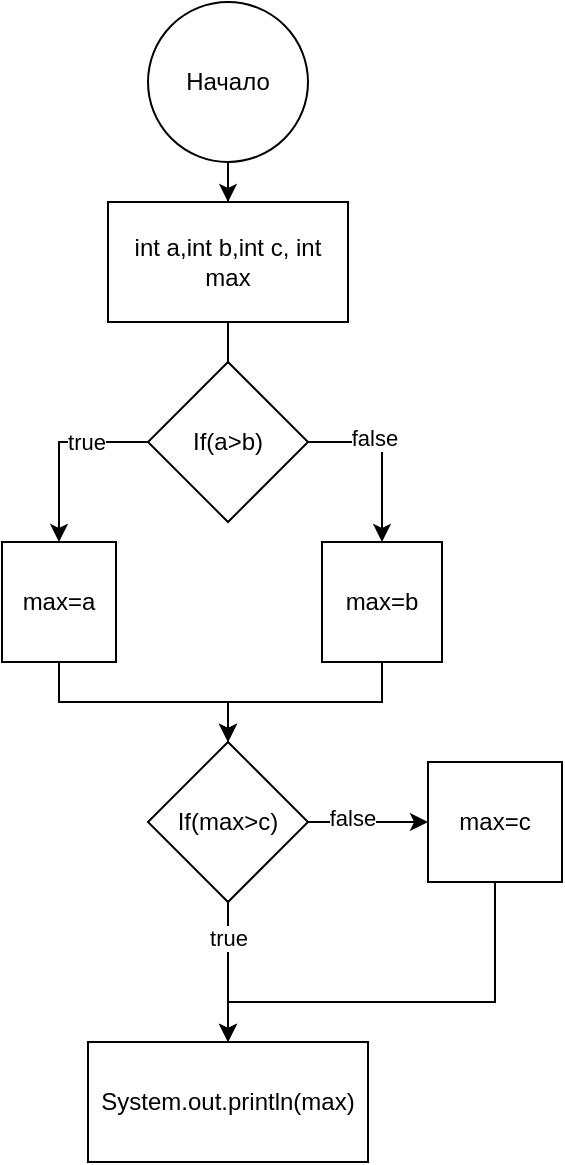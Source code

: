 <mxfile version="16.0.0" type="github">
  <diagram id="fWfGmUUAh_5qXl-ofRO9" name="Page-1">
    <mxGraphModel dx="1362" dy="703" grid="1" gridSize="10" guides="1" tooltips="1" connect="1" arrows="1" fold="1" page="1" pageScale="1" pageWidth="827" pageHeight="1169" math="0" shadow="0">
      <root>
        <mxCell id="0" />
        <mxCell id="1" parent="0" />
        <mxCell id="z8w1XZXiU0xRfDx9qJVB-3" style="edgeStyle=orthogonalEdgeStyle;rounded=0;orthogonalLoop=1;jettySize=auto;html=1;" edge="1" parent="1" source="z8w1XZXiU0xRfDx9qJVB-1" target="z8w1XZXiU0xRfDx9qJVB-2">
          <mxGeometry relative="1" as="geometry" />
        </mxCell>
        <mxCell id="z8w1XZXiU0xRfDx9qJVB-1" value="Начало" style="ellipse;whiteSpace=wrap;html=1;aspect=fixed;" vertex="1" parent="1">
          <mxGeometry x="373" y="80" width="80" height="80" as="geometry" />
        </mxCell>
        <mxCell id="z8w1XZXiU0xRfDx9qJVB-5" value="" style="edgeStyle=orthogonalEdgeStyle;rounded=0;orthogonalLoop=1;jettySize=auto;html=1;" edge="1" parent="1" source="z8w1XZXiU0xRfDx9qJVB-2">
          <mxGeometry relative="1" as="geometry">
            <mxPoint x="413" y="320" as="targetPoint" />
          </mxGeometry>
        </mxCell>
        <mxCell id="z8w1XZXiU0xRfDx9qJVB-2" value="int a,int b,int c, int max" style="rounded=0;whiteSpace=wrap;html=1;" vertex="1" parent="1">
          <mxGeometry x="353" y="180" width="120" height="60" as="geometry" />
        </mxCell>
        <mxCell id="z8w1XZXiU0xRfDx9qJVB-7" style="edgeStyle=orthogonalEdgeStyle;rounded=0;orthogonalLoop=1;jettySize=auto;html=1;" edge="1" parent="1" source="z8w1XZXiU0xRfDx9qJVB-6" target="z8w1XZXiU0xRfDx9qJVB-8">
          <mxGeometry relative="1" as="geometry">
            <mxPoint x="300" y="380" as="targetPoint" />
          </mxGeometry>
        </mxCell>
        <mxCell id="z8w1XZXiU0xRfDx9qJVB-11" value="true" style="edgeLabel;html=1;align=center;verticalAlign=middle;resizable=0;points=[];" vertex="1" connectable="0" parent="z8w1XZXiU0xRfDx9qJVB-7">
          <mxGeometry x="-0.331" relative="1" as="geometry">
            <mxPoint as="offset" />
          </mxGeometry>
        </mxCell>
        <mxCell id="z8w1XZXiU0xRfDx9qJVB-10" value="" style="edgeStyle=orthogonalEdgeStyle;rounded=0;orthogonalLoop=1;jettySize=auto;html=1;" edge="1" parent="1" source="z8w1XZXiU0xRfDx9qJVB-6" target="z8w1XZXiU0xRfDx9qJVB-9">
          <mxGeometry relative="1" as="geometry" />
        </mxCell>
        <mxCell id="z8w1XZXiU0xRfDx9qJVB-12" value="false" style="edgeLabel;html=1;align=center;verticalAlign=middle;resizable=0;points=[];" vertex="1" connectable="0" parent="z8w1XZXiU0xRfDx9qJVB-10">
          <mxGeometry x="-0.241" y="2" relative="1" as="geometry">
            <mxPoint as="offset" />
          </mxGeometry>
        </mxCell>
        <mxCell id="z8w1XZXiU0xRfDx9qJVB-6" value="If(a&amp;gt;b)" style="rhombus;whiteSpace=wrap;html=1;" vertex="1" parent="1">
          <mxGeometry x="373" y="260" width="80" height="80" as="geometry" />
        </mxCell>
        <mxCell id="z8w1XZXiU0xRfDx9qJVB-19" style="edgeStyle=orthogonalEdgeStyle;rounded=0;orthogonalLoop=1;jettySize=auto;html=1;entryX=0.5;entryY=0;entryDx=0;entryDy=0;" edge="1" parent="1" source="z8w1XZXiU0xRfDx9qJVB-8" target="z8w1XZXiU0xRfDx9qJVB-15">
          <mxGeometry relative="1" as="geometry">
            <Array as="points">
              <mxPoint x="329" y="430" />
              <mxPoint x="413" y="430" />
            </Array>
          </mxGeometry>
        </mxCell>
        <mxCell id="z8w1XZXiU0xRfDx9qJVB-8" value="max=a" style="rounded=0;whiteSpace=wrap;html=1;" vertex="1" parent="1">
          <mxGeometry x="300" y="350" width="57" height="60" as="geometry" />
        </mxCell>
        <mxCell id="z8w1XZXiU0xRfDx9qJVB-18" style="edgeStyle=orthogonalEdgeStyle;rounded=0;orthogonalLoop=1;jettySize=auto;html=1;" edge="1" parent="1" source="z8w1XZXiU0xRfDx9qJVB-9" target="z8w1XZXiU0xRfDx9qJVB-15">
          <mxGeometry relative="1" as="geometry">
            <Array as="points">
              <mxPoint x="490" y="430" />
              <mxPoint x="413" y="430" />
            </Array>
          </mxGeometry>
        </mxCell>
        <mxCell id="z8w1XZXiU0xRfDx9qJVB-9" value="max=b" style="whiteSpace=wrap;html=1;" vertex="1" parent="1">
          <mxGeometry x="460" y="350" width="60" height="60" as="geometry" />
        </mxCell>
        <mxCell id="z8w1XZXiU0xRfDx9qJVB-21" value="" style="edgeStyle=orthogonalEdgeStyle;rounded=0;orthogonalLoop=1;jettySize=auto;html=1;entryX=0.5;entryY=0;entryDx=0;entryDy=0;" edge="1" parent="1" source="z8w1XZXiU0xRfDx9qJVB-15" target="z8w1XZXiU0xRfDx9qJVB-20">
          <mxGeometry relative="1" as="geometry" />
        </mxCell>
        <mxCell id="z8w1XZXiU0xRfDx9qJVB-22" value="true" style="edgeLabel;html=1;align=center;verticalAlign=middle;resizable=0;points=[];" vertex="1" connectable="0" parent="z8w1XZXiU0xRfDx9qJVB-21">
          <mxGeometry x="-0.497" relative="1" as="geometry">
            <mxPoint as="offset" />
          </mxGeometry>
        </mxCell>
        <mxCell id="z8w1XZXiU0xRfDx9qJVB-24" value="" style="edgeStyle=orthogonalEdgeStyle;rounded=0;orthogonalLoop=1;jettySize=auto;html=1;" edge="1" parent="1" source="z8w1XZXiU0xRfDx9qJVB-15" target="z8w1XZXiU0xRfDx9qJVB-23">
          <mxGeometry relative="1" as="geometry" />
        </mxCell>
        <mxCell id="z8w1XZXiU0xRfDx9qJVB-25" value="false" style="edgeLabel;html=1;align=center;verticalAlign=middle;resizable=0;points=[];" vertex="1" connectable="0" parent="z8w1XZXiU0xRfDx9qJVB-24">
          <mxGeometry x="-0.29" y="2" relative="1" as="geometry">
            <mxPoint as="offset" />
          </mxGeometry>
        </mxCell>
        <mxCell id="z8w1XZXiU0xRfDx9qJVB-15" value="If(max&amp;gt;c)" style="rhombus;whiteSpace=wrap;html=1;" vertex="1" parent="1">
          <mxGeometry x="373" y="450" width="80" height="80" as="geometry" />
        </mxCell>
        <mxCell id="z8w1XZXiU0xRfDx9qJVB-20" value="System.out.println(max)" style="whiteSpace=wrap;html=1;" vertex="1" parent="1">
          <mxGeometry x="343" y="600" width="140" height="60" as="geometry" />
        </mxCell>
        <mxCell id="z8w1XZXiU0xRfDx9qJVB-26" style="edgeStyle=orthogonalEdgeStyle;rounded=0;orthogonalLoop=1;jettySize=auto;html=1;entryX=0.5;entryY=0;entryDx=0;entryDy=0;" edge="1" parent="1" source="z8w1XZXiU0xRfDx9qJVB-23" target="z8w1XZXiU0xRfDx9qJVB-20">
          <mxGeometry relative="1" as="geometry">
            <Array as="points">
              <mxPoint x="547" y="580" />
              <mxPoint x="413" y="580" />
            </Array>
          </mxGeometry>
        </mxCell>
        <mxCell id="z8w1XZXiU0xRfDx9qJVB-23" value="max=c" style="whiteSpace=wrap;html=1;" vertex="1" parent="1">
          <mxGeometry x="513" y="460" width="67" height="60" as="geometry" />
        </mxCell>
      </root>
    </mxGraphModel>
  </diagram>
</mxfile>
